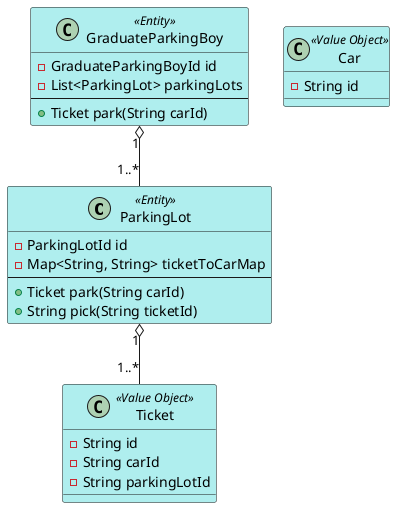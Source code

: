 @startuml parkinglot
skinparam Shadowing false
skinparam class {
    BackgroundColor PaleTurquoise 
    ArrowCollor SeaGreen
}

class ParkingLot <<Entity>> {
    -ParkingLotId id
    -Map<String, String> ticketToCarMap
    --
    +Ticket park(String carId)
    +String pick(String ticketId)
}

class GraduateParkingBoy <<Entity>> {
    -GraduateParkingBoyId id
    -List<ParkingLot> parkingLots
    --
    +Ticket park(String carId)
}

class Ticket <<Value Object>> {
    -String id
    -String carId
    -String parkingLotId
}

class Car <<Value Object>> {
    -String id
}

ParkingLot "1" o-- "1..*" Ticket
GraduateParkingBoy "1" o-- "1..*" ParkingLot


@enduml